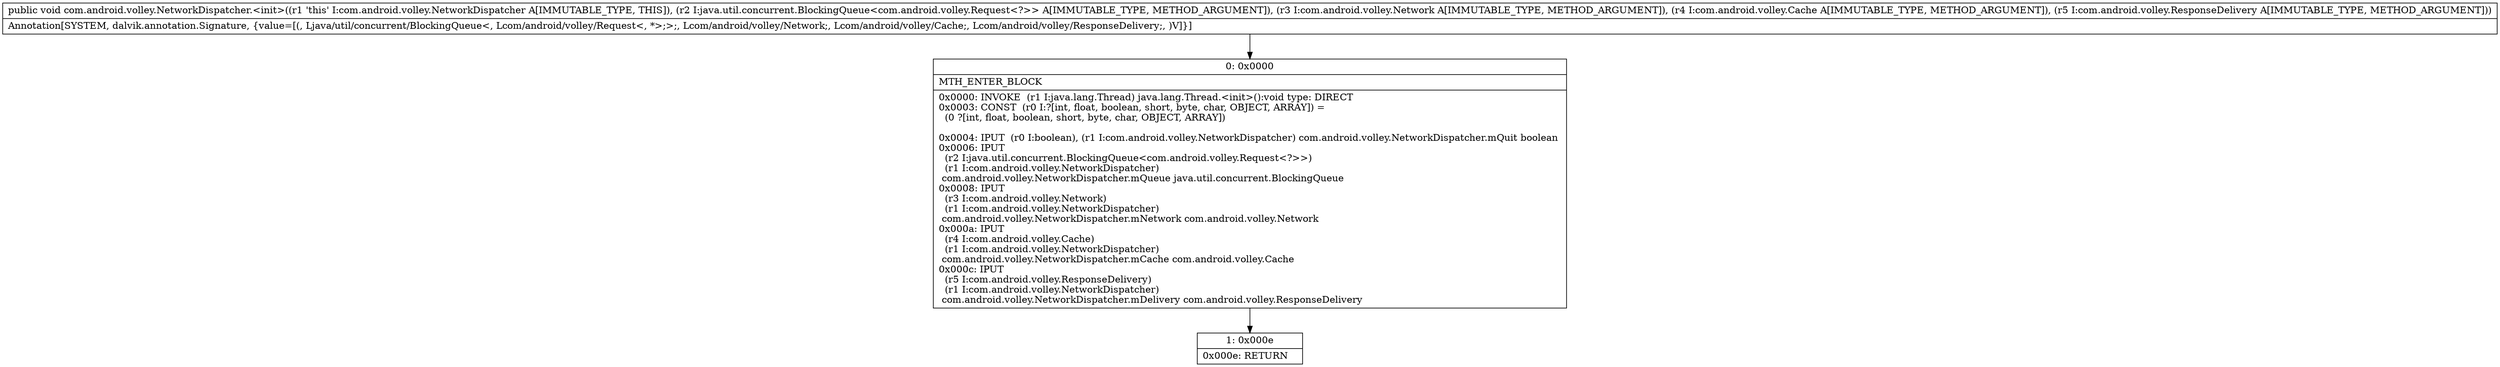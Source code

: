 digraph "CFG forcom.android.volley.NetworkDispatcher.\<init\>(Ljava\/util\/concurrent\/BlockingQueue;Lcom\/android\/volley\/Network;Lcom\/android\/volley\/Cache;Lcom\/android\/volley\/ResponseDelivery;)V" {
Node_0 [shape=record,label="{0\:\ 0x0000|MTH_ENTER_BLOCK\l|0x0000: INVOKE  (r1 I:java.lang.Thread) java.lang.Thread.\<init\>():void type: DIRECT \l0x0003: CONST  (r0 I:?[int, float, boolean, short, byte, char, OBJECT, ARRAY]) = \l  (0 ?[int, float, boolean, short, byte, char, OBJECT, ARRAY])\l \l0x0004: IPUT  (r0 I:boolean), (r1 I:com.android.volley.NetworkDispatcher) com.android.volley.NetworkDispatcher.mQuit boolean \l0x0006: IPUT  \l  (r2 I:java.util.concurrent.BlockingQueue\<com.android.volley.Request\<?\>\>)\l  (r1 I:com.android.volley.NetworkDispatcher)\l com.android.volley.NetworkDispatcher.mQueue java.util.concurrent.BlockingQueue \l0x0008: IPUT  \l  (r3 I:com.android.volley.Network)\l  (r1 I:com.android.volley.NetworkDispatcher)\l com.android.volley.NetworkDispatcher.mNetwork com.android.volley.Network \l0x000a: IPUT  \l  (r4 I:com.android.volley.Cache)\l  (r1 I:com.android.volley.NetworkDispatcher)\l com.android.volley.NetworkDispatcher.mCache com.android.volley.Cache \l0x000c: IPUT  \l  (r5 I:com.android.volley.ResponseDelivery)\l  (r1 I:com.android.volley.NetworkDispatcher)\l com.android.volley.NetworkDispatcher.mDelivery com.android.volley.ResponseDelivery \l}"];
Node_1 [shape=record,label="{1\:\ 0x000e|0x000e: RETURN   \l}"];
MethodNode[shape=record,label="{public void com.android.volley.NetworkDispatcher.\<init\>((r1 'this' I:com.android.volley.NetworkDispatcher A[IMMUTABLE_TYPE, THIS]), (r2 I:java.util.concurrent.BlockingQueue\<com.android.volley.Request\<?\>\> A[IMMUTABLE_TYPE, METHOD_ARGUMENT]), (r3 I:com.android.volley.Network A[IMMUTABLE_TYPE, METHOD_ARGUMENT]), (r4 I:com.android.volley.Cache A[IMMUTABLE_TYPE, METHOD_ARGUMENT]), (r5 I:com.android.volley.ResponseDelivery A[IMMUTABLE_TYPE, METHOD_ARGUMENT]))  | Annotation[SYSTEM, dalvik.annotation.Signature, \{value=[(, Ljava\/util\/concurrent\/BlockingQueue\<, Lcom\/android\/volley\/Request\<, *\>;\>;, Lcom\/android\/volley\/Network;, Lcom\/android\/volley\/Cache;, Lcom\/android\/volley\/ResponseDelivery;, )V]\}]\l}"];
MethodNode -> Node_0;
Node_0 -> Node_1;
}

